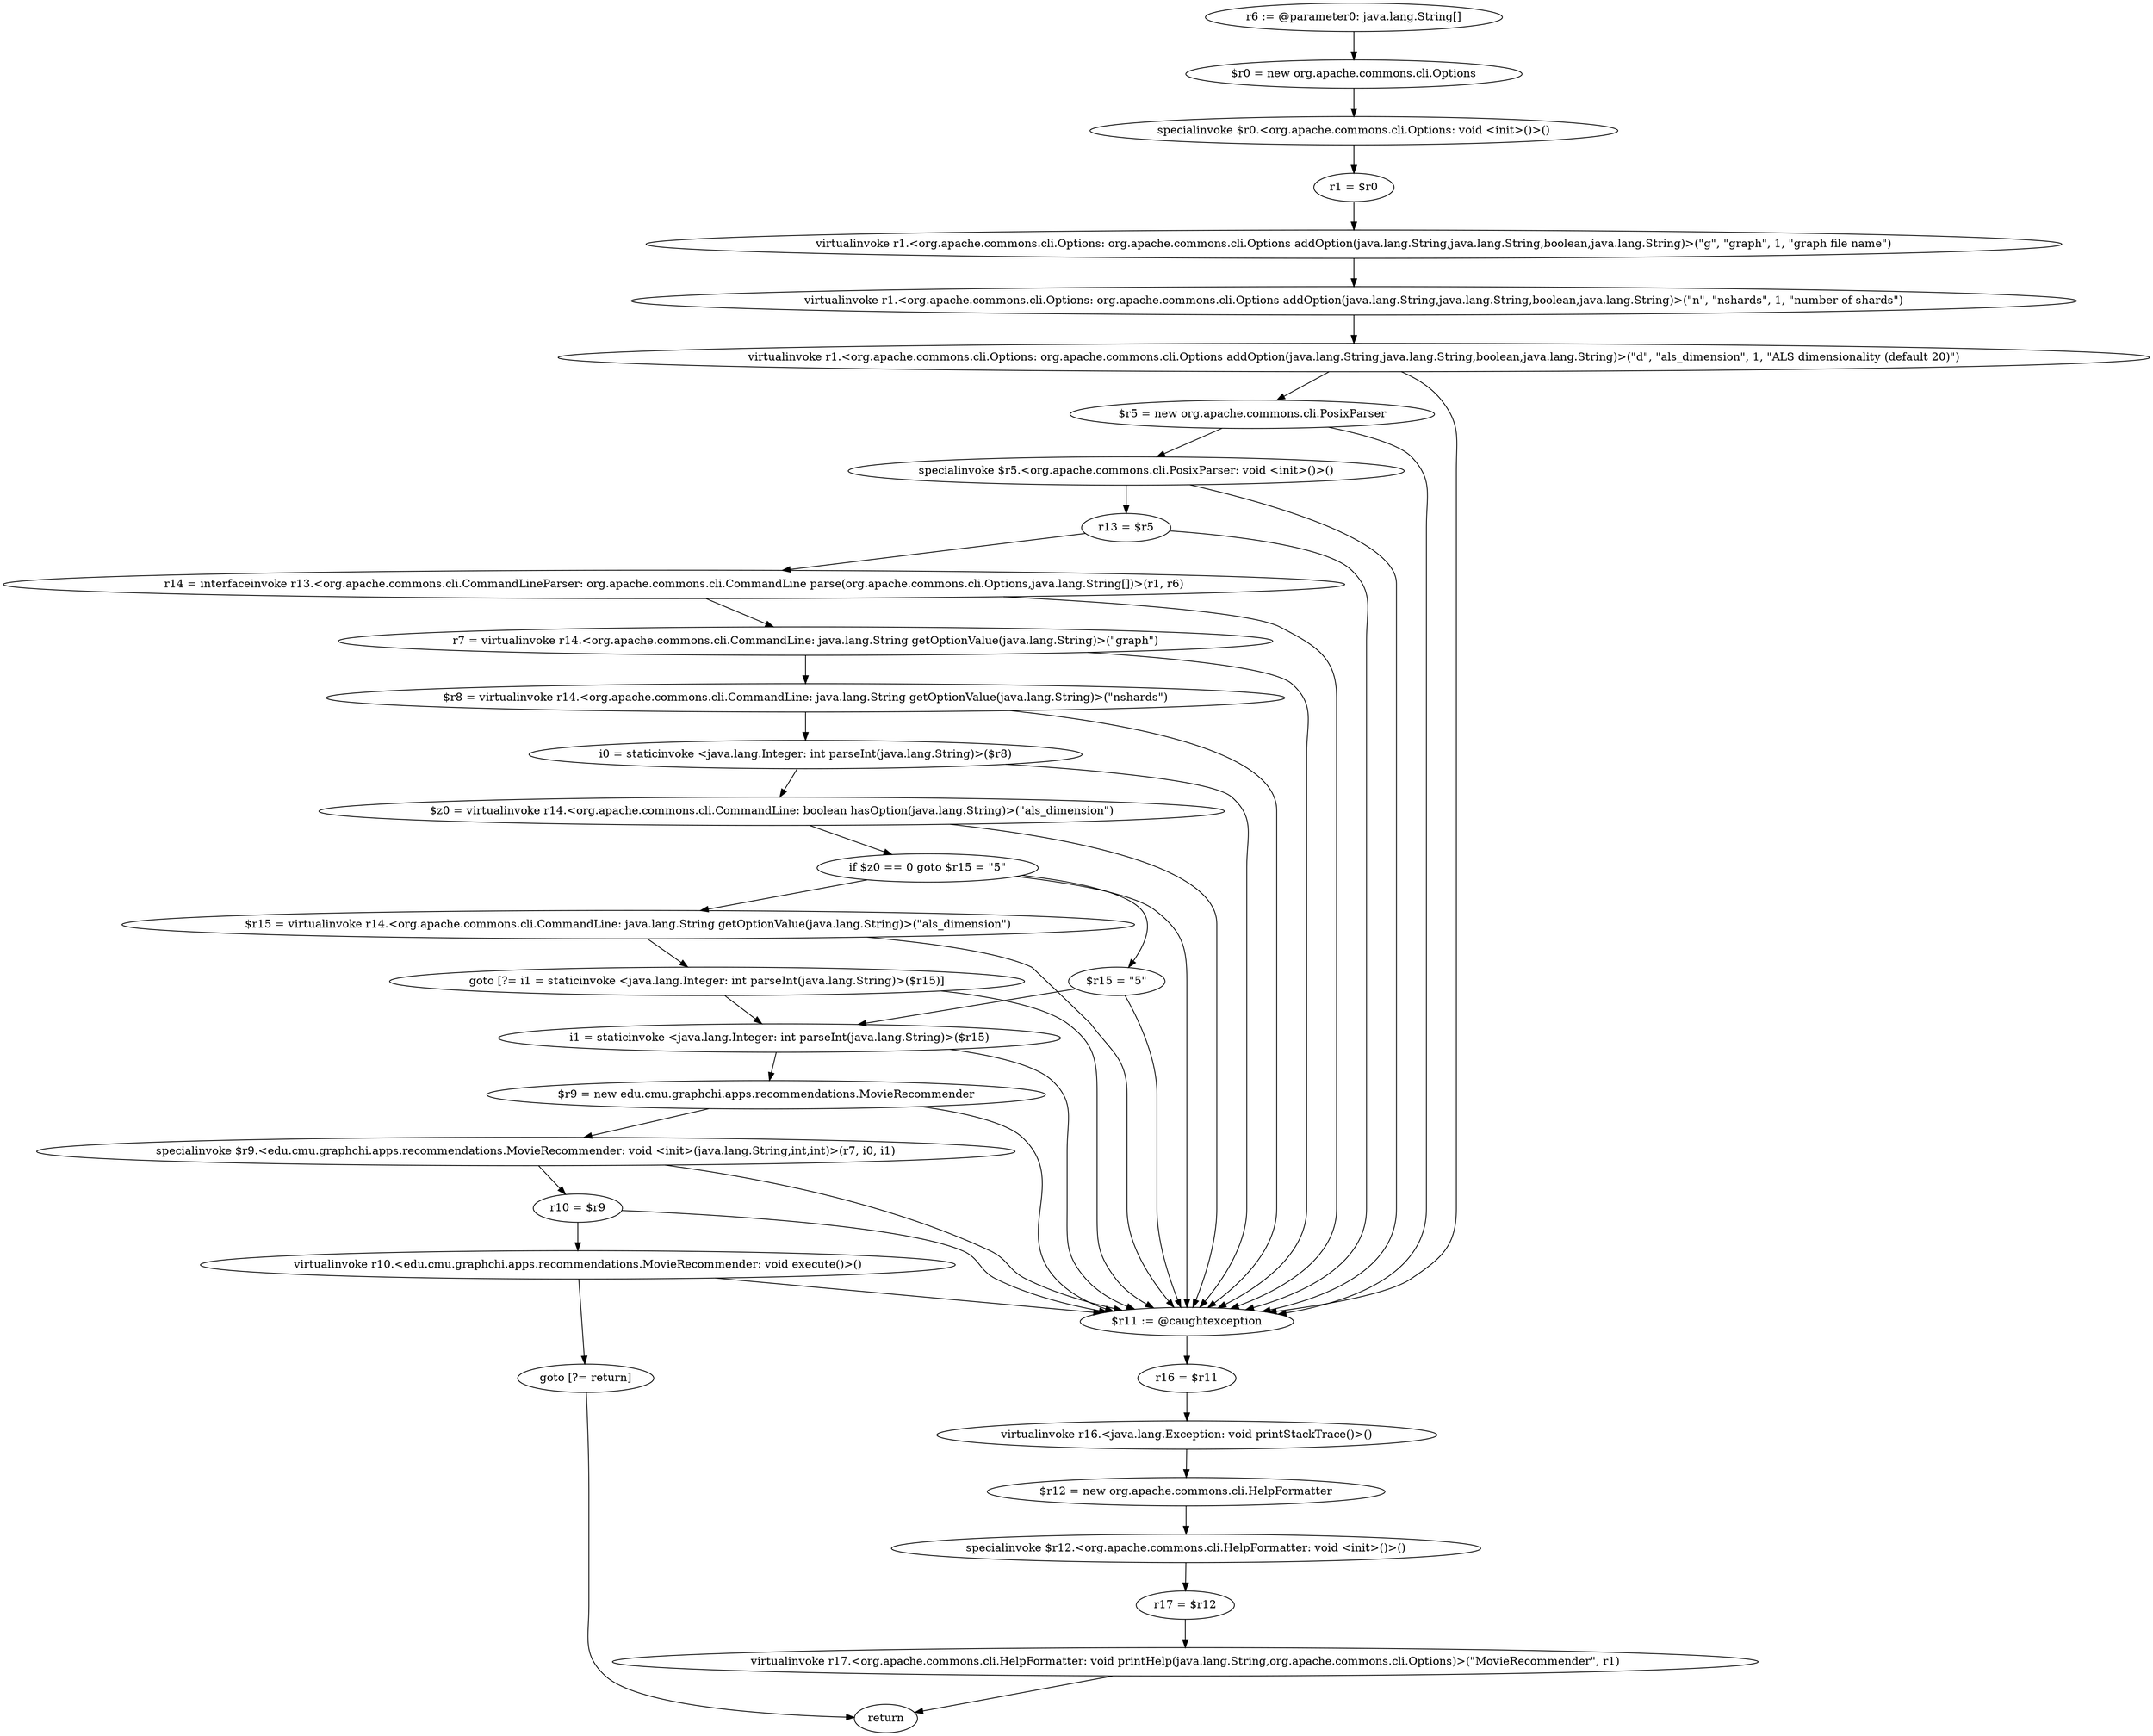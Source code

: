 digraph "unitGraph" {
    "r6 := @parameter0: java.lang.String[]"
    "$r0 = new org.apache.commons.cli.Options"
    "specialinvoke $r0.<org.apache.commons.cli.Options: void <init>()>()"
    "r1 = $r0"
    "virtualinvoke r1.<org.apache.commons.cli.Options: org.apache.commons.cli.Options addOption(java.lang.String,java.lang.String,boolean,java.lang.String)>(\"g\", \"graph\", 1, \"graph file name\")"
    "virtualinvoke r1.<org.apache.commons.cli.Options: org.apache.commons.cli.Options addOption(java.lang.String,java.lang.String,boolean,java.lang.String)>(\"n\", \"nshards\", 1, \"number of shards\")"
    "virtualinvoke r1.<org.apache.commons.cli.Options: org.apache.commons.cli.Options addOption(java.lang.String,java.lang.String,boolean,java.lang.String)>(\"d\", \"als_dimension\", 1, \"ALS dimensionality (default 20)\")"
    "$r5 = new org.apache.commons.cli.PosixParser"
    "specialinvoke $r5.<org.apache.commons.cli.PosixParser: void <init>()>()"
    "r13 = $r5"
    "r14 = interfaceinvoke r13.<org.apache.commons.cli.CommandLineParser: org.apache.commons.cli.CommandLine parse(org.apache.commons.cli.Options,java.lang.String[])>(r1, r6)"
    "r7 = virtualinvoke r14.<org.apache.commons.cli.CommandLine: java.lang.String getOptionValue(java.lang.String)>(\"graph\")"
    "$r8 = virtualinvoke r14.<org.apache.commons.cli.CommandLine: java.lang.String getOptionValue(java.lang.String)>(\"nshards\")"
    "i0 = staticinvoke <java.lang.Integer: int parseInt(java.lang.String)>($r8)"
    "$z0 = virtualinvoke r14.<org.apache.commons.cli.CommandLine: boolean hasOption(java.lang.String)>(\"als_dimension\")"
    "if $z0 == 0 goto $r15 = \"5\""
    "$r15 = virtualinvoke r14.<org.apache.commons.cli.CommandLine: java.lang.String getOptionValue(java.lang.String)>(\"als_dimension\")"
    "goto [?= i1 = staticinvoke <java.lang.Integer: int parseInt(java.lang.String)>($r15)]"
    "$r15 = \"5\""
    "i1 = staticinvoke <java.lang.Integer: int parseInt(java.lang.String)>($r15)"
    "$r9 = new edu.cmu.graphchi.apps.recommendations.MovieRecommender"
    "specialinvoke $r9.<edu.cmu.graphchi.apps.recommendations.MovieRecommender: void <init>(java.lang.String,int,int)>(r7, i0, i1)"
    "r10 = $r9"
    "virtualinvoke r10.<edu.cmu.graphchi.apps.recommendations.MovieRecommender: void execute()>()"
    "goto [?= return]"
    "$r11 := @caughtexception"
    "r16 = $r11"
    "virtualinvoke r16.<java.lang.Exception: void printStackTrace()>()"
    "$r12 = new org.apache.commons.cli.HelpFormatter"
    "specialinvoke $r12.<org.apache.commons.cli.HelpFormatter: void <init>()>()"
    "r17 = $r12"
    "virtualinvoke r17.<org.apache.commons.cli.HelpFormatter: void printHelp(java.lang.String,org.apache.commons.cli.Options)>(\"MovieRecommender\", r1)"
    "return"
    "r6 := @parameter0: java.lang.String[]"->"$r0 = new org.apache.commons.cli.Options";
    "$r0 = new org.apache.commons.cli.Options"->"specialinvoke $r0.<org.apache.commons.cli.Options: void <init>()>()";
    "specialinvoke $r0.<org.apache.commons.cli.Options: void <init>()>()"->"r1 = $r0";
    "r1 = $r0"->"virtualinvoke r1.<org.apache.commons.cli.Options: org.apache.commons.cli.Options addOption(java.lang.String,java.lang.String,boolean,java.lang.String)>(\"g\", \"graph\", 1, \"graph file name\")";
    "virtualinvoke r1.<org.apache.commons.cli.Options: org.apache.commons.cli.Options addOption(java.lang.String,java.lang.String,boolean,java.lang.String)>(\"g\", \"graph\", 1, \"graph file name\")"->"virtualinvoke r1.<org.apache.commons.cli.Options: org.apache.commons.cli.Options addOption(java.lang.String,java.lang.String,boolean,java.lang.String)>(\"n\", \"nshards\", 1, \"number of shards\")";
    "virtualinvoke r1.<org.apache.commons.cli.Options: org.apache.commons.cli.Options addOption(java.lang.String,java.lang.String,boolean,java.lang.String)>(\"n\", \"nshards\", 1, \"number of shards\")"->"virtualinvoke r1.<org.apache.commons.cli.Options: org.apache.commons.cli.Options addOption(java.lang.String,java.lang.String,boolean,java.lang.String)>(\"d\", \"als_dimension\", 1, \"ALS dimensionality (default 20)\")";
    "virtualinvoke r1.<org.apache.commons.cli.Options: org.apache.commons.cli.Options addOption(java.lang.String,java.lang.String,boolean,java.lang.String)>(\"d\", \"als_dimension\", 1, \"ALS dimensionality (default 20)\")"->"$r5 = new org.apache.commons.cli.PosixParser";
    "virtualinvoke r1.<org.apache.commons.cli.Options: org.apache.commons.cli.Options addOption(java.lang.String,java.lang.String,boolean,java.lang.String)>(\"d\", \"als_dimension\", 1, \"ALS dimensionality (default 20)\")"->"$r11 := @caughtexception";
    "$r5 = new org.apache.commons.cli.PosixParser"->"specialinvoke $r5.<org.apache.commons.cli.PosixParser: void <init>()>()";
    "$r5 = new org.apache.commons.cli.PosixParser"->"$r11 := @caughtexception";
    "specialinvoke $r5.<org.apache.commons.cli.PosixParser: void <init>()>()"->"r13 = $r5";
    "specialinvoke $r5.<org.apache.commons.cli.PosixParser: void <init>()>()"->"$r11 := @caughtexception";
    "r13 = $r5"->"r14 = interfaceinvoke r13.<org.apache.commons.cli.CommandLineParser: org.apache.commons.cli.CommandLine parse(org.apache.commons.cli.Options,java.lang.String[])>(r1, r6)";
    "r13 = $r5"->"$r11 := @caughtexception";
    "r14 = interfaceinvoke r13.<org.apache.commons.cli.CommandLineParser: org.apache.commons.cli.CommandLine parse(org.apache.commons.cli.Options,java.lang.String[])>(r1, r6)"->"r7 = virtualinvoke r14.<org.apache.commons.cli.CommandLine: java.lang.String getOptionValue(java.lang.String)>(\"graph\")";
    "r14 = interfaceinvoke r13.<org.apache.commons.cli.CommandLineParser: org.apache.commons.cli.CommandLine parse(org.apache.commons.cli.Options,java.lang.String[])>(r1, r6)"->"$r11 := @caughtexception";
    "r7 = virtualinvoke r14.<org.apache.commons.cli.CommandLine: java.lang.String getOptionValue(java.lang.String)>(\"graph\")"->"$r8 = virtualinvoke r14.<org.apache.commons.cli.CommandLine: java.lang.String getOptionValue(java.lang.String)>(\"nshards\")";
    "r7 = virtualinvoke r14.<org.apache.commons.cli.CommandLine: java.lang.String getOptionValue(java.lang.String)>(\"graph\")"->"$r11 := @caughtexception";
    "$r8 = virtualinvoke r14.<org.apache.commons.cli.CommandLine: java.lang.String getOptionValue(java.lang.String)>(\"nshards\")"->"i0 = staticinvoke <java.lang.Integer: int parseInt(java.lang.String)>($r8)";
    "$r8 = virtualinvoke r14.<org.apache.commons.cli.CommandLine: java.lang.String getOptionValue(java.lang.String)>(\"nshards\")"->"$r11 := @caughtexception";
    "i0 = staticinvoke <java.lang.Integer: int parseInt(java.lang.String)>($r8)"->"$z0 = virtualinvoke r14.<org.apache.commons.cli.CommandLine: boolean hasOption(java.lang.String)>(\"als_dimension\")";
    "i0 = staticinvoke <java.lang.Integer: int parseInt(java.lang.String)>($r8)"->"$r11 := @caughtexception";
    "$z0 = virtualinvoke r14.<org.apache.commons.cli.CommandLine: boolean hasOption(java.lang.String)>(\"als_dimension\")"->"if $z0 == 0 goto $r15 = \"5\"";
    "$z0 = virtualinvoke r14.<org.apache.commons.cli.CommandLine: boolean hasOption(java.lang.String)>(\"als_dimension\")"->"$r11 := @caughtexception";
    "if $z0 == 0 goto $r15 = \"5\""->"$r15 = virtualinvoke r14.<org.apache.commons.cli.CommandLine: java.lang.String getOptionValue(java.lang.String)>(\"als_dimension\")";
    "if $z0 == 0 goto $r15 = \"5\""->"$r15 = \"5\"";
    "if $z0 == 0 goto $r15 = \"5\""->"$r11 := @caughtexception";
    "$r15 = virtualinvoke r14.<org.apache.commons.cli.CommandLine: java.lang.String getOptionValue(java.lang.String)>(\"als_dimension\")"->"goto [?= i1 = staticinvoke <java.lang.Integer: int parseInt(java.lang.String)>($r15)]";
    "$r15 = virtualinvoke r14.<org.apache.commons.cli.CommandLine: java.lang.String getOptionValue(java.lang.String)>(\"als_dimension\")"->"$r11 := @caughtexception";
    "goto [?= i1 = staticinvoke <java.lang.Integer: int parseInt(java.lang.String)>($r15)]"->"i1 = staticinvoke <java.lang.Integer: int parseInt(java.lang.String)>($r15)";
    "goto [?= i1 = staticinvoke <java.lang.Integer: int parseInt(java.lang.String)>($r15)]"->"$r11 := @caughtexception";
    "$r15 = \"5\""->"i1 = staticinvoke <java.lang.Integer: int parseInt(java.lang.String)>($r15)";
    "$r15 = \"5\""->"$r11 := @caughtexception";
    "i1 = staticinvoke <java.lang.Integer: int parseInt(java.lang.String)>($r15)"->"$r9 = new edu.cmu.graphchi.apps.recommendations.MovieRecommender";
    "i1 = staticinvoke <java.lang.Integer: int parseInt(java.lang.String)>($r15)"->"$r11 := @caughtexception";
    "$r9 = new edu.cmu.graphchi.apps.recommendations.MovieRecommender"->"specialinvoke $r9.<edu.cmu.graphchi.apps.recommendations.MovieRecommender: void <init>(java.lang.String,int,int)>(r7, i0, i1)";
    "$r9 = new edu.cmu.graphchi.apps.recommendations.MovieRecommender"->"$r11 := @caughtexception";
    "specialinvoke $r9.<edu.cmu.graphchi.apps.recommendations.MovieRecommender: void <init>(java.lang.String,int,int)>(r7, i0, i1)"->"r10 = $r9";
    "specialinvoke $r9.<edu.cmu.graphchi.apps.recommendations.MovieRecommender: void <init>(java.lang.String,int,int)>(r7, i0, i1)"->"$r11 := @caughtexception";
    "r10 = $r9"->"virtualinvoke r10.<edu.cmu.graphchi.apps.recommendations.MovieRecommender: void execute()>()";
    "r10 = $r9"->"$r11 := @caughtexception";
    "virtualinvoke r10.<edu.cmu.graphchi.apps.recommendations.MovieRecommender: void execute()>()"->"goto [?= return]";
    "virtualinvoke r10.<edu.cmu.graphchi.apps.recommendations.MovieRecommender: void execute()>()"->"$r11 := @caughtexception";
    "goto [?= return]"->"return";
    "$r11 := @caughtexception"->"r16 = $r11";
    "r16 = $r11"->"virtualinvoke r16.<java.lang.Exception: void printStackTrace()>()";
    "virtualinvoke r16.<java.lang.Exception: void printStackTrace()>()"->"$r12 = new org.apache.commons.cli.HelpFormatter";
    "$r12 = new org.apache.commons.cli.HelpFormatter"->"specialinvoke $r12.<org.apache.commons.cli.HelpFormatter: void <init>()>()";
    "specialinvoke $r12.<org.apache.commons.cli.HelpFormatter: void <init>()>()"->"r17 = $r12";
    "r17 = $r12"->"virtualinvoke r17.<org.apache.commons.cli.HelpFormatter: void printHelp(java.lang.String,org.apache.commons.cli.Options)>(\"MovieRecommender\", r1)";
    "virtualinvoke r17.<org.apache.commons.cli.HelpFormatter: void printHelp(java.lang.String,org.apache.commons.cli.Options)>(\"MovieRecommender\", r1)"->"return";
}
